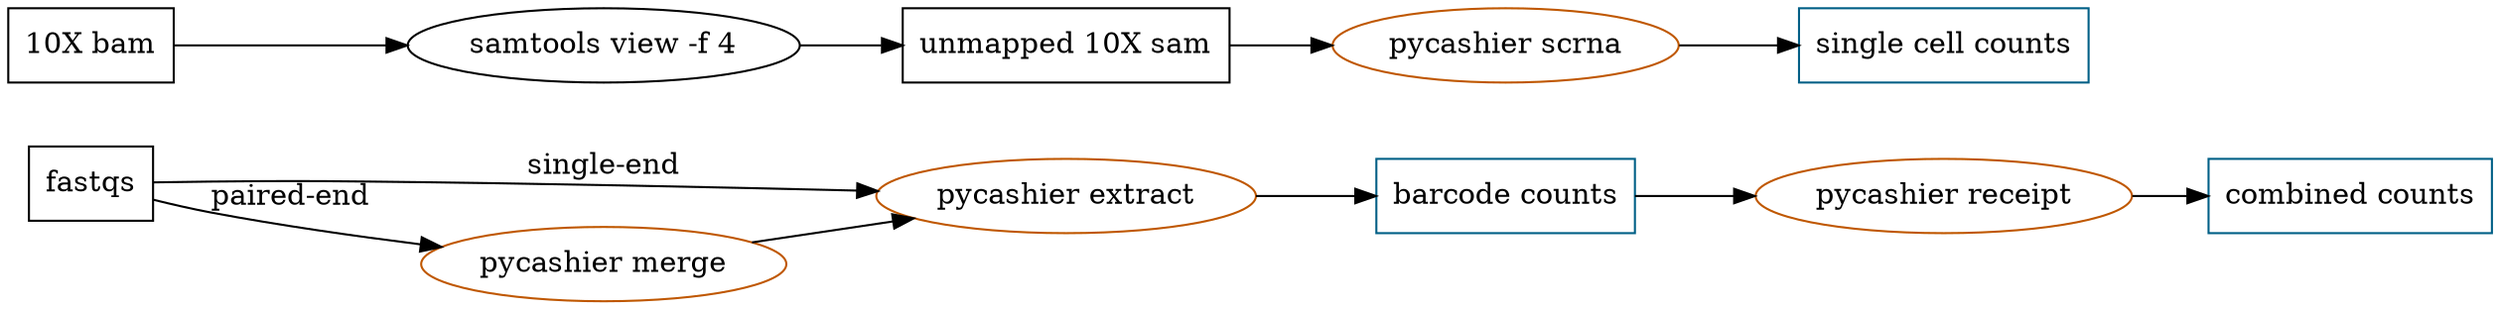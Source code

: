 digraph G {
  rankdir="LR"
  // files
  {
    node [shape= rect];
    fastqs          [label = "fastqs"          ];
    bam             [label = "10X bam"         ];
    sam             [label = "unmapped 10X sam"];
    {
      node [ color = "#005f86"];
      counts          [label = "barcode counts"    ];
      combined_counts [label = "combined counts"   ];
      sc_counts       [label = "single cell counts"];
    }
  }

  // commands
  samtools [label = "samtools view -f 4";]
  {
    node [ color = "#bf5700"];
    extract  [label = "pycashier extract"]
    merge    [label = "pycashier merge"  ]
    scrna    [label = "pycashier scrna"  ]
    receipt  [label = "pycashier receipt"]
  }
 
  // dag
  fastqs -> extract [label = "single-end"];
  fastqs -> merge   [label = "paired-end"];
  merge -> extract;
  extract -> counts;
  counts -> receipt -> combined_counts;
  bam -> samtools -> sam -> scrna -> sc_counts;
}
